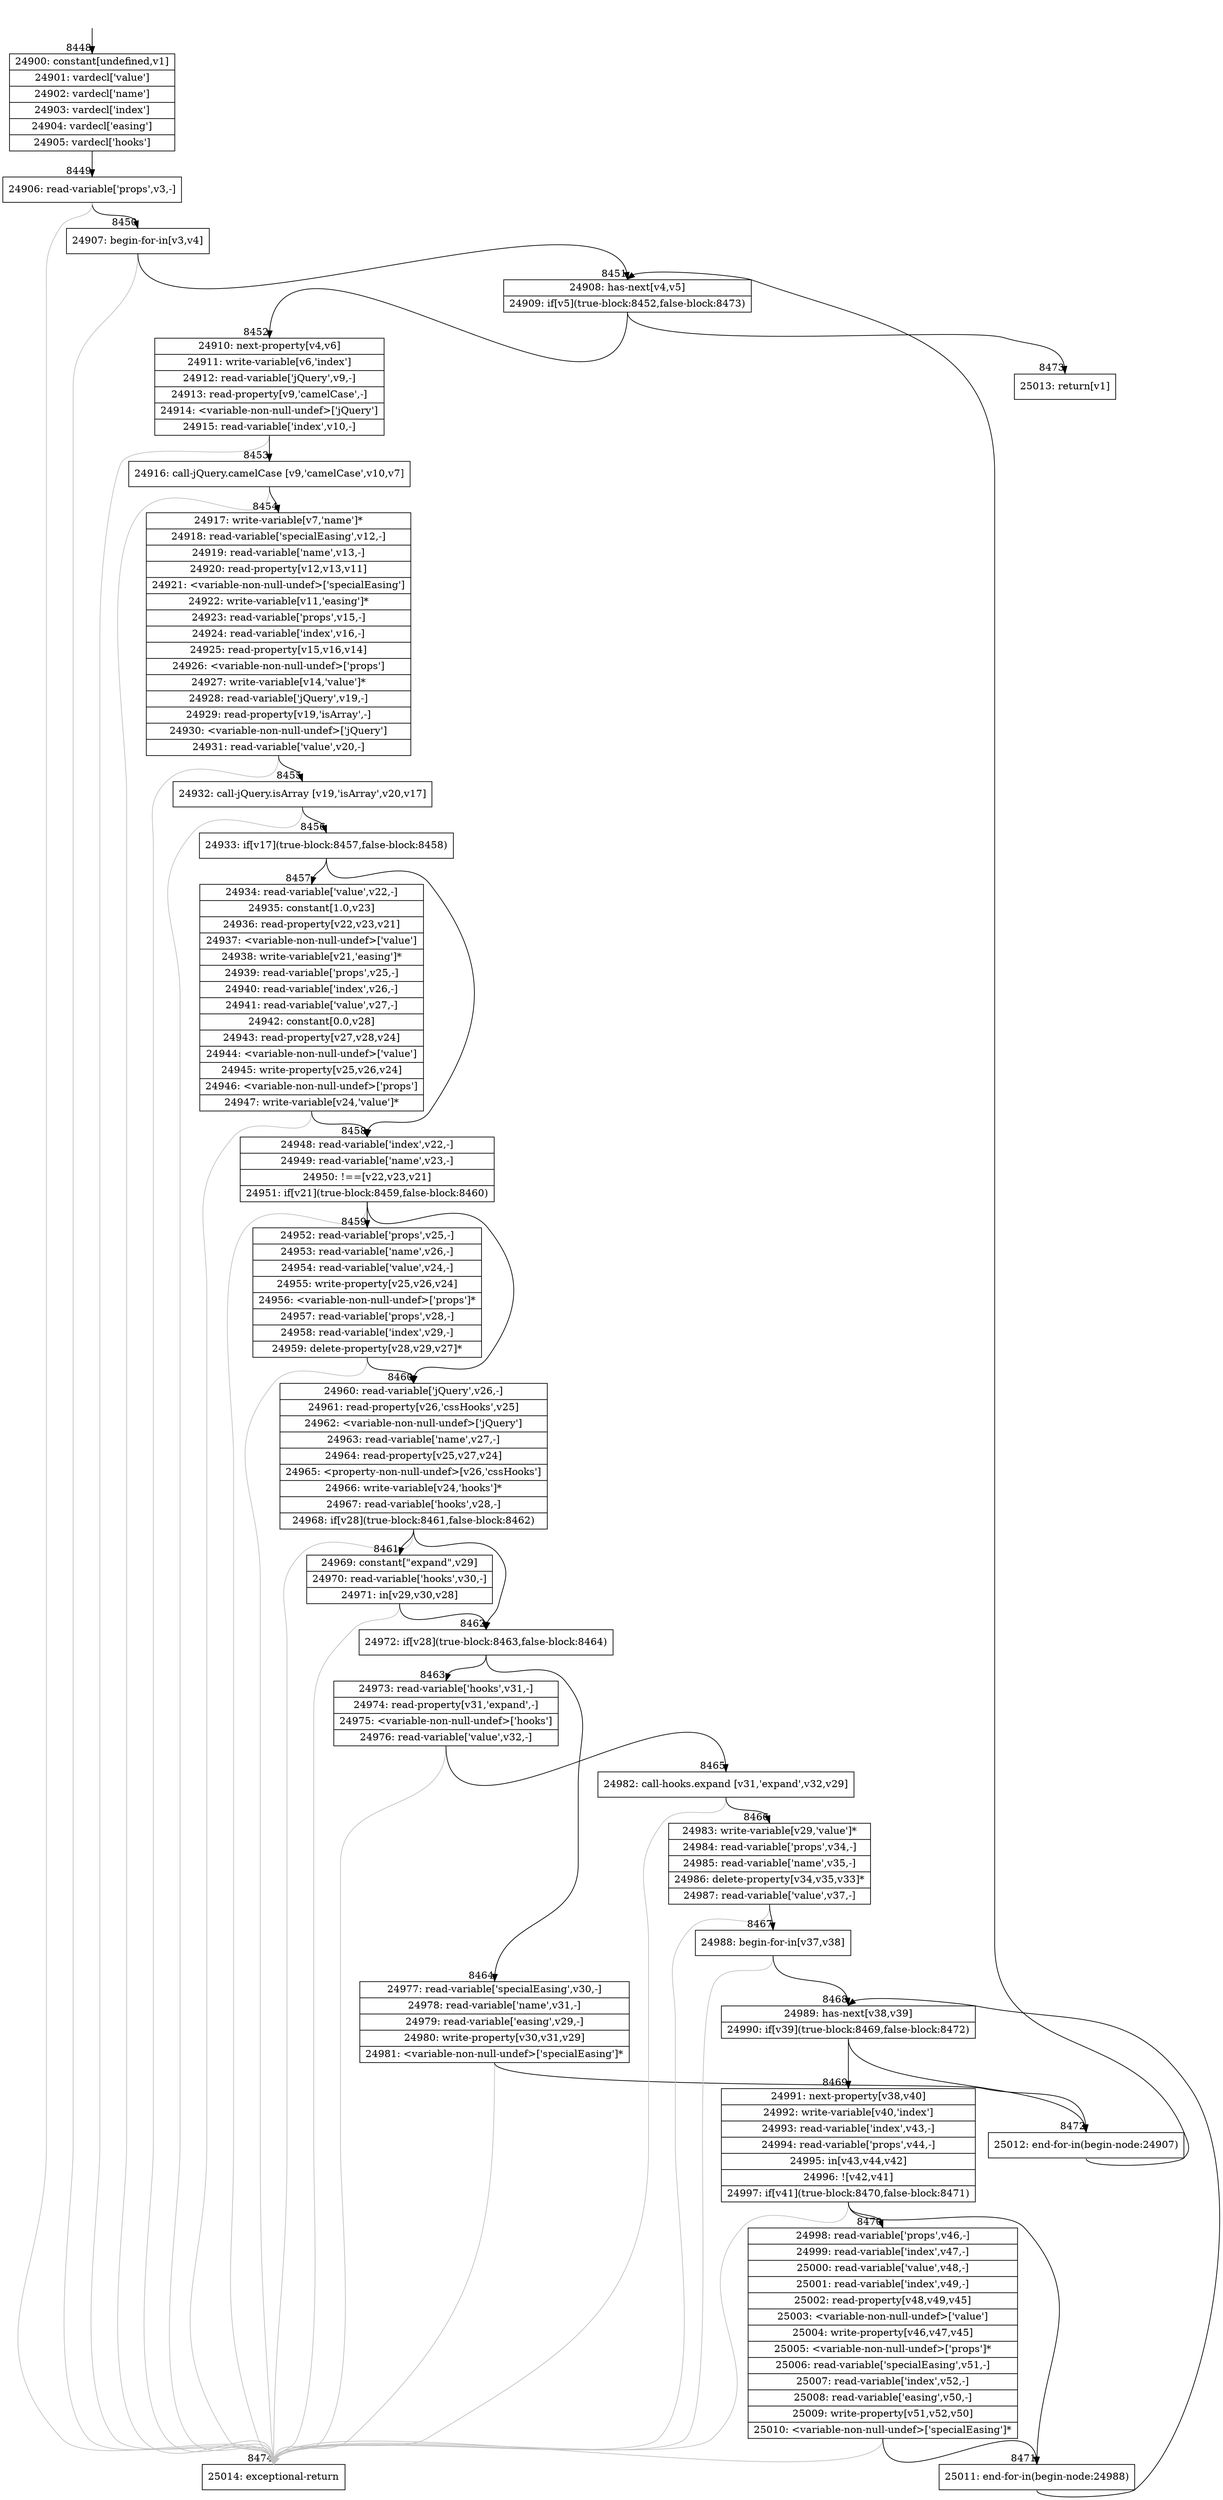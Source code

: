 digraph {
rankdir="TD"
BB_entry523[shape=none,label=""];
BB_entry523 -> BB8448 [tailport=s, headport=n, headlabel="    8448"]
BB8448 [shape=record label="{24900: constant[undefined,v1]|24901: vardecl['value']|24902: vardecl['name']|24903: vardecl['index']|24904: vardecl['easing']|24905: vardecl['hooks']}" ] 
BB8448 -> BB8449 [tailport=s, headport=n, headlabel="      8449"]
BB8449 [shape=record label="{24906: read-variable['props',v3,-]}" ] 
BB8449 -> BB8450 [tailport=s, headport=n, headlabel="      8450"]
BB8449 -> BB8474 [tailport=s, headport=n, color=gray, headlabel="      8474"]
BB8450 [shape=record label="{24907: begin-for-in[v3,v4]}" ] 
BB8450 -> BB8451 [tailport=s, headport=n, headlabel="      8451"]
BB8450 -> BB8474 [tailport=s, headport=n, color=gray]
BB8451 [shape=record label="{24908: has-next[v4,v5]|24909: if[v5](true-block:8452,false-block:8473)}" ] 
BB8451 -> BB8452 [tailport=s, headport=n, headlabel="      8452"]
BB8451 -> BB8473 [tailport=s, headport=n, headlabel="      8473"]
BB8452 [shape=record label="{24910: next-property[v4,v6]|24911: write-variable[v6,'index']|24912: read-variable['jQuery',v9,-]|24913: read-property[v9,'camelCase',-]|24914: \<variable-non-null-undef\>['jQuery']|24915: read-variable['index',v10,-]}" ] 
BB8452 -> BB8453 [tailport=s, headport=n, headlabel="      8453"]
BB8452 -> BB8474 [tailport=s, headport=n, color=gray]
BB8453 [shape=record label="{24916: call-jQuery.camelCase [v9,'camelCase',v10,v7]}" ] 
BB8453 -> BB8454 [tailport=s, headport=n, headlabel="      8454"]
BB8453 -> BB8474 [tailport=s, headport=n, color=gray]
BB8454 [shape=record label="{24917: write-variable[v7,'name']*|24918: read-variable['specialEasing',v12,-]|24919: read-variable['name',v13,-]|24920: read-property[v12,v13,v11]|24921: \<variable-non-null-undef\>['specialEasing']|24922: write-variable[v11,'easing']*|24923: read-variable['props',v15,-]|24924: read-variable['index',v16,-]|24925: read-property[v15,v16,v14]|24926: \<variable-non-null-undef\>['props']|24927: write-variable[v14,'value']*|24928: read-variable['jQuery',v19,-]|24929: read-property[v19,'isArray',-]|24930: \<variable-non-null-undef\>['jQuery']|24931: read-variable['value',v20,-]}" ] 
BB8454 -> BB8455 [tailport=s, headport=n, headlabel="      8455"]
BB8454 -> BB8474 [tailport=s, headport=n, color=gray]
BB8455 [shape=record label="{24932: call-jQuery.isArray [v19,'isArray',v20,v17]}" ] 
BB8455 -> BB8456 [tailport=s, headport=n, headlabel="      8456"]
BB8455 -> BB8474 [tailport=s, headport=n, color=gray]
BB8456 [shape=record label="{24933: if[v17](true-block:8457,false-block:8458)}" ] 
BB8456 -> BB8457 [tailport=s, headport=n, headlabel="      8457"]
BB8456 -> BB8458 [tailport=s, headport=n, headlabel="      8458"]
BB8457 [shape=record label="{24934: read-variable['value',v22,-]|24935: constant[1.0,v23]|24936: read-property[v22,v23,v21]|24937: \<variable-non-null-undef\>['value']|24938: write-variable[v21,'easing']*|24939: read-variable['props',v25,-]|24940: read-variable['index',v26,-]|24941: read-variable['value',v27,-]|24942: constant[0.0,v28]|24943: read-property[v27,v28,v24]|24944: \<variable-non-null-undef\>['value']|24945: write-property[v25,v26,v24]|24946: \<variable-non-null-undef\>['props']|24947: write-variable[v24,'value']*}" ] 
BB8457 -> BB8458 [tailport=s, headport=n]
BB8457 -> BB8474 [tailport=s, headport=n, color=gray]
BB8458 [shape=record label="{24948: read-variable['index',v22,-]|24949: read-variable['name',v23,-]|24950: !==[v22,v23,v21]|24951: if[v21](true-block:8459,false-block:8460)}" ] 
BB8458 -> BB8459 [tailport=s, headport=n, headlabel="      8459"]
BB8458 -> BB8460 [tailport=s, headport=n, headlabel="      8460"]
BB8458 -> BB8474 [tailport=s, headport=n, color=gray]
BB8459 [shape=record label="{24952: read-variable['props',v25,-]|24953: read-variable['name',v26,-]|24954: read-variable['value',v24,-]|24955: write-property[v25,v26,v24]|24956: \<variable-non-null-undef\>['props']*|24957: read-variable['props',v28,-]|24958: read-variable['index',v29,-]|24959: delete-property[v28,v29,v27]*}" ] 
BB8459 -> BB8460 [tailport=s, headport=n]
BB8459 -> BB8474 [tailport=s, headport=n, color=gray]
BB8460 [shape=record label="{24960: read-variable['jQuery',v26,-]|24961: read-property[v26,'cssHooks',v25]|24962: \<variable-non-null-undef\>['jQuery']|24963: read-variable['name',v27,-]|24964: read-property[v25,v27,v24]|24965: \<property-non-null-undef\>[v26,'cssHooks']|24966: write-variable[v24,'hooks']*|24967: read-variable['hooks',v28,-]|24968: if[v28](true-block:8461,false-block:8462)}" ] 
BB8460 -> BB8462 [tailport=s, headport=n, headlabel="      8462"]
BB8460 -> BB8461 [tailport=s, headport=n, headlabel="      8461"]
BB8460 -> BB8474 [tailport=s, headport=n, color=gray]
BB8461 [shape=record label="{24969: constant[\"expand\",v29]|24970: read-variable['hooks',v30,-]|24971: in[v29,v30,v28]}" ] 
BB8461 -> BB8462 [tailport=s, headport=n]
BB8461 -> BB8474 [tailport=s, headport=n, color=gray]
BB8462 [shape=record label="{24972: if[v28](true-block:8463,false-block:8464)}" ] 
BB8462 -> BB8463 [tailport=s, headport=n, headlabel="      8463"]
BB8462 -> BB8464 [tailport=s, headport=n, headlabel="      8464"]
BB8463 [shape=record label="{24973: read-variable['hooks',v31,-]|24974: read-property[v31,'expand',-]|24975: \<variable-non-null-undef\>['hooks']|24976: read-variable['value',v32,-]}" ] 
BB8463 -> BB8465 [tailport=s, headport=n, headlabel="      8465"]
BB8463 -> BB8474 [tailport=s, headport=n, color=gray]
BB8464 [shape=record label="{24977: read-variable['specialEasing',v30,-]|24978: read-variable['name',v31,-]|24979: read-variable['easing',v29,-]|24980: write-property[v30,v31,v29]|24981: \<variable-non-null-undef\>['specialEasing']*}" ] 
BB8464 -> BB8472 [tailport=s, headport=n, headlabel="      8472"]
BB8464 -> BB8474 [tailport=s, headport=n, color=gray]
BB8465 [shape=record label="{24982: call-hooks.expand [v31,'expand',v32,v29]}" ] 
BB8465 -> BB8466 [tailport=s, headport=n, headlabel="      8466"]
BB8465 -> BB8474 [tailport=s, headport=n, color=gray]
BB8466 [shape=record label="{24983: write-variable[v29,'value']*|24984: read-variable['props',v34,-]|24985: read-variable['name',v35,-]|24986: delete-property[v34,v35,v33]*|24987: read-variable['value',v37,-]}" ] 
BB8466 -> BB8467 [tailport=s, headport=n, headlabel="      8467"]
BB8466 -> BB8474 [tailport=s, headport=n, color=gray]
BB8467 [shape=record label="{24988: begin-for-in[v37,v38]}" ] 
BB8467 -> BB8468 [tailport=s, headport=n, headlabel="      8468"]
BB8467 -> BB8474 [tailport=s, headport=n, color=gray]
BB8468 [shape=record label="{24989: has-next[v38,v39]|24990: if[v39](true-block:8469,false-block:8472)}" ] 
BB8468 -> BB8469 [tailport=s, headport=n, headlabel="      8469"]
BB8468 -> BB8472 [tailport=s, headport=n]
BB8469 [shape=record label="{24991: next-property[v38,v40]|24992: write-variable[v40,'index']|24993: read-variable['index',v43,-]|24994: read-variable['props',v44,-]|24995: in[v43,v44,v42]|24996: ![v42,v41]|24997: if[v41](true-block:8470,false-block:8471)}" ] 
BB8469 -> BB8470 [tailport=s, headport=n, headlabel="      8470"]
BB8469 -> BB8471 [tailport=s, headport=n, headlabel="      8471"]
BB8469 -> BB8474 [tailport=s, headport=n, color=gray]
BB8470 [shape=record label="{24998: read-variable['props',v46,-]|24999: read-variable['index',v47,-]|25000: read-variable['value',v48,-]|25001: read-variable['index',v49,-]|25002: read-property[v48,v49,v45]|25003: \<variable-non-null-undef\>['value']|25004: write-property[v46,v47,v45]|25005: \<variable-non-null-undef\>['props']*|25006: read-variable['specialEasing',v51,-]|25007: read-variable['index',v52,-]|25008: read-variable['easing',v50,-]|25009: write-property[v51,v52,v50]|25010: \<variable-non-null-undef\>['specialEasing']*}" ] 
BB8470 -> BB8471 [tailport=s, headport=n]
BB8470 -> BB8474 [tailport=s, headport=n, color=gray]
BB8471 [shape=record label="{25011: end-for-in(begin-node:24988)}" ] 
BB8471 -> BB8468 [tailport=s, headport=n]
BB8472 [shape=record label="{25012: end-for-in(begin-node:24907)}" ] 
BB8472 -> BB8451 [tailport=s, headport=n]
BB8473 [shape=record label="{25013: return[v1]}" ] 
BB8474 [shape=record label="{25014: exceptional-return}" ] 
//#$~ 8842
}
